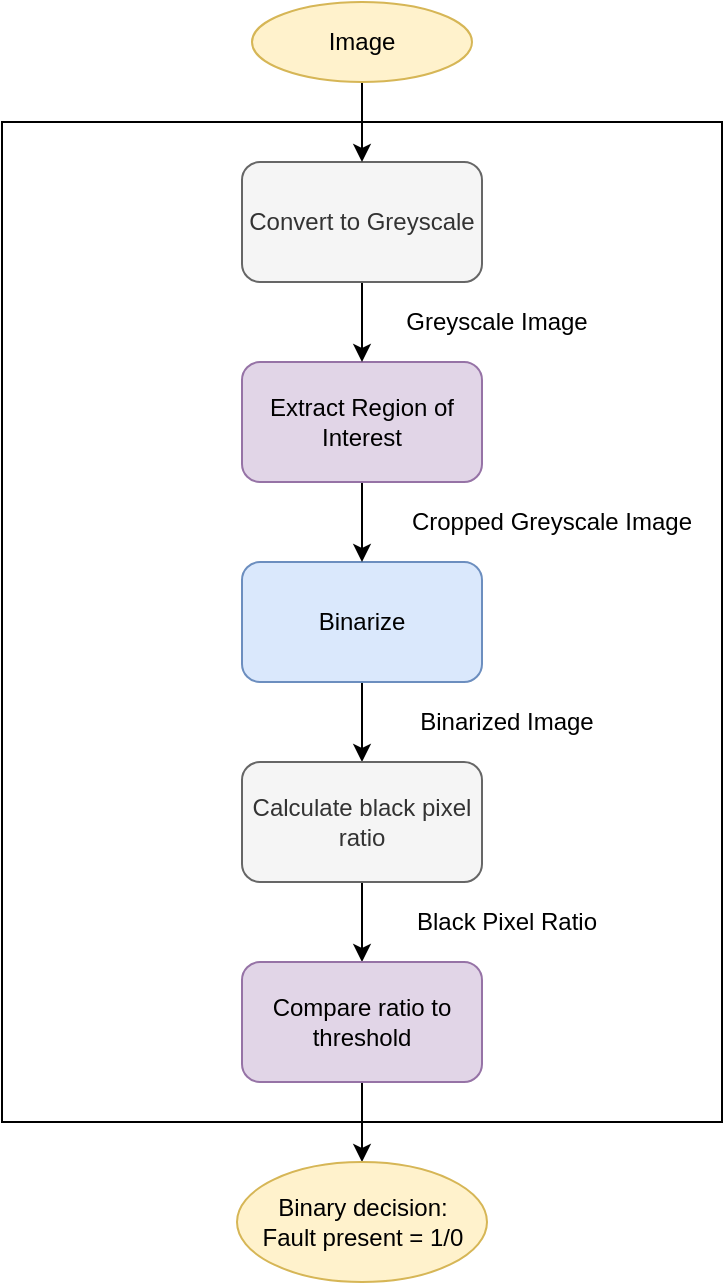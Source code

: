 <mxfile version="14.7.0" type="device"><diagram id="0mbw5_5y1tNmmPgIaUO1" name="Page-1"><mxGraphModel dx="1564" dy="872" grid="1" gridSize="10" guides="1" tooltips="1" connect="1" arrows="1" fold="1" page="1" pageScale="1" pageWidth="850" pageHeight="1100" background="#FFFFFF" math="0" shadow="0"><root><mxCell id="0"/><mxCell id="1" parent="0"/><mxCell id="zkXyyBRFhM8BxPK7oQlv-15" style="edgeStyle=orthogonalEdgeStyle;rounded=0;orthogonalLoop=1;jettySize=auto;html=1;exitX=0.5;exitY=1;exitDx=0;exitDy=0;entryX=0.5;entryY=0;entryDx=0;entryDy=0;" edge="1" parent="1" source="zkXyyBRFhM8BxPK7oQlv-2" target="zkXyyBRFhM8BxPK7oQlv-14"><mxGeometry relative="1" as="geometry"/></mxCell><mxCell id="zkXyyBRFhM8BxPK7oQlv-2" value="Binarize" style="rounded=1;whiteSpace=wrap;html=1;fillColor=#dae8fc;strokeColor=#6c8ebf;" vertex="1" parent="1"><mxGeometry x="150" y="340" width="120" height="60" as="geometry"/></mxCell><mxCell id="zkXyyBRFhM8BxPK7oQlv-7" style="edgeStyle=orthogonalEdgeStyle;rounded=0;orthogonalLoop=1;jettySize=auto;html=1;exitX=0.5;exitY=1;exitDx=0;exitDy=0;" edge="1" parent="1" source="zkXyyBRFhM8BxPK7oQlv-3" target="zkXyyBRFhM8BxPK7oQlv-2"><mxGeometry relative="1" as="geometry"/></mxCell><mxCell id="zkXyyBRFhM8BxPK7oQlv-3" value="Extract Region of Interest" style="rounded=1;whiteSpace=wrap;html=1;fillColor=#e1d5e7;strokeColor=#9673a6;" vertex="1" parent="1"><mxGeometry x="150" y="240" width="120" height="60" as="geometry"/></mxCell><mxCell id="zkXyyBRFhM8BxPK7oQlv-6" style="edgeStyle=orthogonalEdgeStyle;rounded=0;orthogonalLoop=1;jettySize=auto;html=1;exitX=0.5;exitY=1;exitDx=0;exitDy=0;entryX=0.5;entryY=0;entryDx=0;entryDy=0;" edge="1" parent="1" source="zkXyyBRFhM8BxPK7oQlv-4" target="zkXyyBRFhM8BxPK7oQlv-3"><mxGeometry relative="1" as="geometry"/></mxCell><mxCell id="zkXyyBRFhM8BxPK7oQlv-4" value="Convert to Greyscale" style="rounded=1;whiteSpace=wrap;html=1;fillColor=#f5f5f5;strokeColor=#666666;fontColor=#333333;" vertex="1" parent="1"><mxGeometry x="150" y="140" width="120" height="60" as="geometry"/></mxCell><mxCell id="zkXyyBRFhM8BxPK7oQlv-9" value="" style="edgeStyle=orthogonalEdgeStyle;rounded=0;orthogonalLoop=1;jettySize=auto;html=1;" edge="1" parent="1" source="zkXyyBRFhM8BxPK7oQlv-8" target="zkXyyBRFhM8BxPK7oQlv-4"><mxGeometry relative="1" as="geometry"/></mxCell><mxCell id="zkXyyBRFhM8BxPK7oQlv-8" value="Image" style="ellipse;whiteSpace=wrap;html=1;fillColor=#fff2cc;strokeColor=#d6b656;" vertex="1" parent="1"><mxGeometry x="155" y="60" width="110" height="40" as="geometry"/></mxCell><mxCell id="zkXyyBRFhM8BxPK7oQlv-11" value="Greyscale Image" style="text;html=1;strokeColor=none;fillColor=none;align=center;verticalAlign=middle;whiteSpace=wrap;rounded=0;" vertex="1" parent="1"><mxGeometry x="225" y="210" width="105" height="20" as="geometry"/></mxCell><mxCell id="zkXyyBRFhM8BxPK7oQlv-12" value="Cropped Greyscale Image" style="text;html=1;strokeColor=none;fillColor=none;align=center;verticalAlign=middle;whiteSpace=wrap;rounded=0;" vertex="1" parent="1"><mxGeometry x="225" y="310" width="160" height="20" as="geometry"/></mxCell><mxCell id="zkXyyBRFhM8BxPK7oQlv-13" value="Binarized Image" style="text;html=1;strokeColor=none;fillColor=none;align=center;verticalAlign=middle;whiteSpace=wrap;rounded=0;" vertex="1" parent="1"><mxGeometry x="225" y="410" width="115" height="20" as="geometry"/></mxCell><mxCell id="zkXyyBRFhM8BxPK7oQlv-17" style="edgeStyle=orthogonalEdgeStyle;rounded=0;orthogonalLoop=1;jettySize=auto;html=1;exitX=0.5;exitY=1;exitDx=0;exitDy=0;entryX=0.5;entryY=0;entryDx=0;entryDy=0;" edge="1" parent="1" source="zkXyyBRFhM8BxPK7oQlv-14" target="zkXyyBRFhM8BxPK7oQlv-16"><mxGeometry relative="1" as="geometry"/></mxCell><mxCell id="zkXyyBRFhM8BxPK7oQlv-14" value="Calculate black pixel ratio" style="rounded=1;whiteSpace=wrap;html=1;fillColor=#f5f5f5;strokeColor=#666666;fontColor=#333333;" vertex="1" parent="1"><mxGeometry x="150" y="440" width="120" height="60" as="geometry"/></mxCell><mxCell id="zkXyyBRFhM8BxPK7oQlv-20" style="edgeStyle=orthogonalEdgeStyle;rounded=0;orthogonalLoop=1;jettySize=auto;html=1;exitX=0.5;exitY=1;exitDx=0;exitDy=0;entryX=0.5;entryY=0;entryDx=0;entryDy=0;" edge="1" parent="1" source="zkXyyBRFhM8BxPK7oQlv-16" target="zkXyyBRFhM8BxPK7oQlv-19"><mxGeometry relative="1" as="geometry"/></mxCell><mxCell id="zkXyyBRFhM8BxPK7oQlv-16" value="Compare ratio to threshold" style="rounded=1;whiteSpace=wrap;html=1;fillColor=#e1d5e7;strokeColor=#9673a6;" vertex="1" parent="1"><mxGeometry x="150" y="540" width="120" height="60" as="geometry"/></mxCell><mxCell id="zkXyyBRFhM8BxPK7oQlv-18" value="Black Pixel Ratio" style="text;html=1;strokeColor=none;fillColor=none;align=center;verticalAlign=middle;whiteSpace=wrap;rounded=0;" vertex="1" parent="1"><mxGeometry x="225" y="510" width="115" height="20" as="geometry"/></mxCell><mxCell id="zkXyyBRFhM8BxPK7oQlv-19" value="Binary decision:&lt;br&gt;Fault present = 1/0" style="ellipse;whiteSpace=wrap;html=1;fillColor=#fff2cc;strokeColor=#d6b656;" vertex="1" parent="1"><mxGeometry x="147.5" y="640" width="125" height="60" as="geometry"/></mxCell><mxCell id="zkXyyBRFhM8BxPK7oQlv-23" value="" style="rounded=0;whiteSpace=wrap;html=1;fillColor=none;" vertex="1" parent="1"><mxGeometry x="30" y="120" width="360" height="500" as="geometry"/></mxCell></root></mxGraphModel></diagram></mxfile>